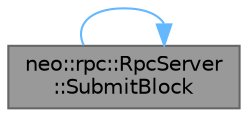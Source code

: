 digraph "neo::rpc::RpcServer::SubmitBlock"
{
 // LATEX_PDF_SIZE
  bgcolor="transparent";
  edge [fontname=Helvetica,fontsize=10,labelfontname=Helvetica,labelfontsize=10];
  node [fontname=Helvetica,fontsize=10,shape=box,height=0.2,width=0.4];
  rankdir="LR";
  Node1 [id="Node000001",label="neo::rpc::RpcServer\l::SubmitBlock",height=0.2,width=0.4,color="gray40", fillcolor="grey60", style="filled", fontcolor="black",tooltip="Submit new block."];
  Node1 -> Node1 [id="edge1_Node000001_Node000001",color="steelblue1",style="solid",tooltip=" "];
}

